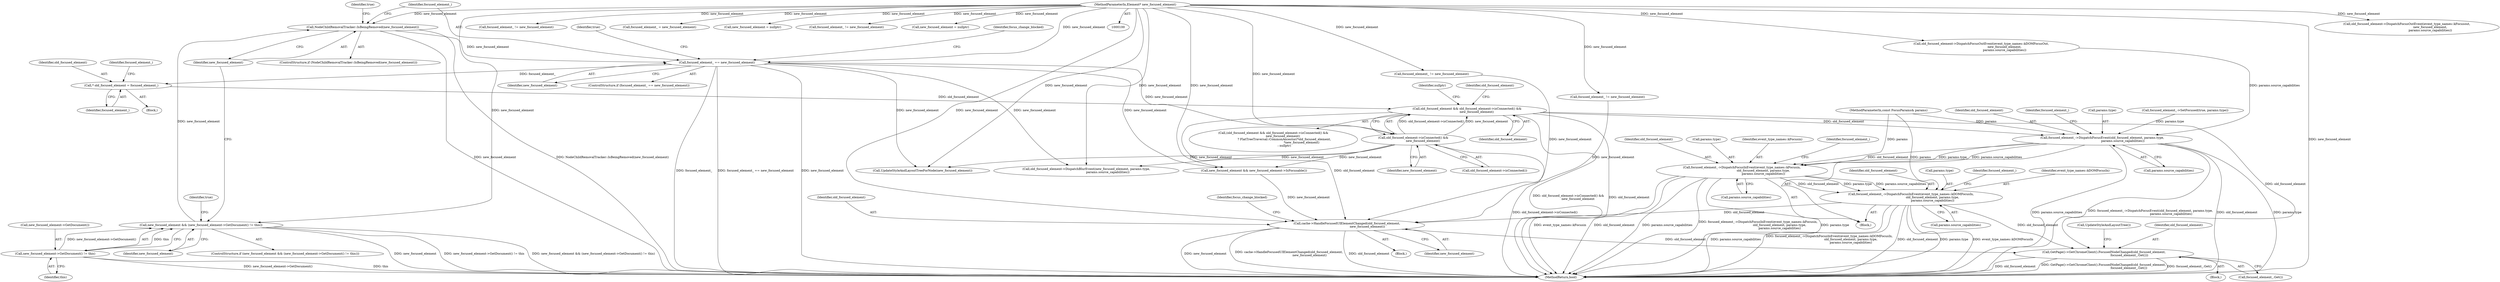 digraph "0_Chrome_c3957448cfc6e299165196a33cd954b790875fdb@pointer" {
"1000143" [label="(Call,old_focused_element && old_focused_element->isConnected() &&\n                    new_focused_element)"];
"1000132" [label="(Call,* old_focused_element = focused_element_)"];
"1000122" [label="(Call,focused_element_ == new_focused_element)"];
"1000117" [label="(Call,NodeChildRemovalTracker::IsBeingRemoved(new_focused_element))"];
"1000109" [label="(Call,new_focused_element && (new_focused_element->GetDocument() != this))"];
"1000101" [label="(MethodParameterIn,Element* new_focused_element)"];
"1000111" [label="(Call,new_focused_element->GetDocument() != this)"];
"1000145" [label="(Call,old_focused_element->isConnected() &&\n                    new_focused_element)"];
"1000291" [label="(Call,focused_element_->DispatchFocusEvent(old_focused_element, params.type,\n                                           params.source_capabilities))"];
"1000314" [label="(Call,focused_element_->DispatchFocusInEvent(event_type_names::kFocusin,\n                                             old_focused_element, params.type,\n                                             params.source_capabilities))"];
"1000338" [label="(Call,focused_element_->DispatchFocusInEvent(event_type_names::kDOMFocusIn,\n                                             old_focused_element, params.type,\n                                             params.source_capabilities))"];
"1000375" [label="(Call,cache->HandleFocusedUIElementChanged(old_focused_element,\n                                           new_focused_element))"];
"1000384" [label="(Call,GetPage()->GetChromeClient().FocusedNodeChanged(old_focused_element,\n                                                     focused_element_.Get()))"];
"1000290" [label="(Block,)"];
"1000316" [label="(Identifier,old_focused_element)"];
"1000187" [label="(Call,old_focused_element->DispatchFocusOutEvent(event_type_names::kFocusout,\n                                                 new_focused_element,\n                                                 params.source_capabilities))"];
"1000123" [label="(Identifier,focused_element_)"];
"1000113" [label="(Identifier,this)"];
"1000146" [label="(Call,old_focused_element->isConnected())"];
"1000339" [label="(Identifier,event_type_names::kDOMFocusIn)"];
"1000145" [label="(Call,old_focused_element->isConnected() &&\n                    new_focused_element)"];
"1000300" [label="(Call,focused_element_ != new_focused_element)"];
"1000386" [label="(Call,focused_element_.Get())"];
"1000344" [label="(Call,params.source_capabilities)"];
"1000376" [label="(Identifier,old_focused_element)"];
"1000142" [label="(Call,(old_focused_element && old_focused_element->isConnected() &&\n                    new_focused_element)\n                       ? FlatTreeTraversal::CommonAncestor(*old_focused_element,\n                                                           *new_focused_element)\n                       : nullptr)"];
"1000398" [label="(MethodReturn,bool)"];
"1000317" [label="(Call,params.type)"];
"1000193" [label="(Call,old_focused_element->DispatchFocusOutEvent(event_type_names::kDOMFocusOut,\n                                                 new_focused_element,\n                                                 params.source_capabilities))"];
"1000115" [label="(Identifier,true)"];
"1000348" [label="(Call,focused_element_ != new_focused_element)"];
"1000340" [label="(Identifier,old_focused_element)"];
"1000237" [label="(Call,focused_element_ = new_focused_element)"];
"1000170" [label="(Call,old_focused_element->DispatchBlurEvent(new_focused_element, params.type,\n                                             params.source_capabilities))"];
"1000383" [label="(Block,)"];
"1000150" [label="(Identifier,old_focused_element)"];
"1000315" [label="(Identifier,event_type_names::kFocusin)"];
"1000296" [label="(Call,params.source_capabilities)"];
"1000122" [label="(Call,focused_element_ == new_focused_element)"];
"1000320" [label="(Call,params.source_capabilities)"];
"1000338" [label="(Call,focused_element_->DispatchFocusInEvent(event_type_names::kDOMFocusIn,\n                                             old_focused_element, params.type,\n                                             params.source_capabilities))"];
"1000144" [label="(Identifier,old_focused_element)"];
"1000124" [label="(Identifier,new_focused_element)"];
"1000136" [label="(Identifier,focused_element_)"];
"1000143" [label="(Call,old_focused_element && old_focused_element->isConnected() &&\n                    new_focused_element)"];
"1000147" [label="(Identifier,new_focused_element)"];
"1000374" [label="(Block,)"];
"1000126" [label="(Identifier,true)"];
"1000381" [label="(Identifier,focus_change_blocked)"];
"1000134" [label="(Identifier,focused_element_)"];
"1000116" [label="(ControlStructure,if (NodeChildRemovalTracker::IsBeingRemoved(new_focused_element)))"];
"1000325" [label="(Identifier,focused_element_)"];
"1000293" [label="(Call,params.type)"];
"1000385" [label="(Identifier,old_focused_element)"];
"1000253" [label="(Call,focused_element_->SetFocused(true, params.type))"];
"1000292" [label="(Identifier,old_focused_element)"];
"1000184" [label="(Call,new_focused_element = nullptr)"];
"1000132" [label="(Call,* old_focused_element = focused_element_)"];
"1000117" [label="(Call,NodeChildRemovalTracker::IsBeingRemoved(new_focused_element))"];
"1000111" [label="(Call,new_focused_element->GetDocument() != this)"];
"1000108" [label="(ControlStructure,if (new_focused_element && (new_focused_element->GetDocument() != this)))"];
"1000384" [label="(Call,GetPage()->GetChromeClient().FocusedNodeChanged(old_focused_element,\n                                                     focused_element_.Get()))"];
"1000314" [label="(Call,focused_element_->DispatchFocusInEvent(event_type_names::kFocusin,\n                                             old_focused_element, params.type,\n                                             params.source_capabilities))"];
"1000109" [label="(Call,new_focused_element && (new_focused_element->GetDocument() != this))"];
"1000324" [label="(Call,focused_element_ != new_focused_element)"];
"1000387" [label="(Call,UpdateStyleAndLayoutTree())"];
"1000375" [label="(Call,cache->HandleFocusedUIElementChanged(old_focused_element,\n                                           new_focused_element))"];
"1000112" [label="(Call,new_focused_element->GetDocument())"];
"1000341" [label="(Call,params.type)"];
"1000301" [label="(Identifier,focused_element_)"];
"1000349" [label="(Identifier,focused_element_)"];
"1000153" [label="(Identifier,nullptr)"];
"1000102" [label="(MethodParameterIn,const FocusParams& params)"];
"1000213" [label="(Call,new_focused_element && new_focused_element->IsFocusable())"];
"1000101" [label="(MethodParameterIn,Element* new_focused_element)"];
"1000120" [label="(Identifier,true)"];
"1000377" [label="(Identifier,new_focused_element)"];
"1000291" [label="(Call,focused_element_->DispatchFocusEvent(old_focused_element, params.type,\n                                           params.source_capabilities))"];
"1000110" [label="(Identifier,new_focused_element)"];
"1000205" [label="(Call,new_focused_element = nullptr)"];
"1000129" [label="(Identifier,focus_change_blocked)"];
"1000133" [label="(Identifier,old_focused_element)"];
"1000118" [label="(Identifier,new_focused_element)"];
"1000121" [label="(ControlStructure,if (focused_element_ == new_focused_element))"];
"1000103" [label="(Block,)"];
"1000262" [label="(Call,focused_element_ != new_focused_element)"];
"1000210" [label="(Call,UpdateStyleAndLayoutTreeForNode(new_focused_element))"];
"1000143" -> "1000142"  [label="AST: "];
"1000143" -> "1000144"  [label="CFG: "];
"1000143" -> "1000145"  [label="CFG: "];
"1000144" -> "1000143"  [label="AST: "];
"1000145" -> "1000143"  [label="AST: "];
"1000150" -> "1000143"  [label="CFG: "];
"1000153" -> "1000143"  [label="CFG: "];
"1000143" -> "1000398"  [label="DDG: old_focused_element"];
"1000143" -> "1000398"  [label="DDG: old_focused_element->isConnected() &&\n                    new_focused_element"];
"1000132" -> "1000143"  [label="DDG: old_focused_element"];
"1000145" -> "1000143"  [label="DDG: old_focused_element->isConnected()"];
"1000145" -> "1000143"  [label="DDG: new_focused_element"];
"1000143" -> "1000291"  [label="DDG: old_focused_element"];
"1000143" -> "1000375"  [label="DDG: old_focused_element"];
"1000143" -> "1000384"  [label="DDG: old_focused_element"];
"1000132" -> "1000103"  [label="AST: "];
"1000132" -> "1000134"  [label="CFG: "];
"1000133" -> "1000132"  [label="AST: "];
"1000134" -> "1000132"  [label="AST: "];
"1000136" -> "1000132"  [label="CFG: "];
"1000122" -> "1000132"  [label="DDG: focused_element_"];
"1000122" -> "1000121"  [label="AST: "];
"1000122" -> "1000124"  [label="CFG: "];
"1000123" -> "1000122"  [label="AST: "];
"1000124" -> "1000122"  [label="AST: "];
"1000126" -> "1000122"  [label="CFG: "];
"1000129" -> "1000122"  [label="CFG: "];
"1000122" -> "1000398"  [label="DDG: focused_element_"];
"1000122" -> "1000398"  [label="DDG: focused_element_ == new_focused_element"];
"1000122" -> "1000398"  [label="DDG: new_focused_element"];
"1000117" -> "1000122"  [label="DDG: new_focused_element"];
"1000101" -> "1000122"  [label="DDG: new_focused_element"];
"1000122" -> "1000145"  [label="DDG: new_focused_element"];
"1000122" -> "1000170"  [label="DDG: new_focused_element"];
"1000122" -> "1000210"  [label="DDG: new_focused_element"];
"1000122" -> "1000213"  [label="DDG: new_focused_element"];
"1000117" -> "1000116"  [label="AST: "];
"1000117" -> "1000118"  [label="CFG: "];
"1000118" -> "1000117"  [label="AST: "];
"1000120" -> "1000117"  [label="CFG: "];
"1000123" -> "1000117"  [label="CFG: "];
"1000117" -> "1000398"  [label="DDG: NodeChildRemovalTracker::IsBeingRemoved(new_focused_element)"];
"1000117" -> "1000398"  [label="DDG: new_focused_element"];
"1000109" -> "1000117"  [label="DDG: new_focused_element"];
"1000101" -> "1000117"  [label="DDG: new_focused_element"];
"1000109" -> "1000108"  [label="AST: "];
"1000109" -> "1000110"  [label="CFG: "];
"1000109" -> "1000111"  [label="CFG: "];
"1000110" -> "1000109"  [label="AST: "];
"1000111" -> "1000109"  [label="AST: "];
"1000115" -> "1000109"  [label="CFG: "];
"1000118" -> "1000109"  [label="CFG: "];
"1000109" -> "1000398"  [label="DDG: new_focused_element"];
"1000109" -> "1000398"  [label="DDG: new_focused_element->GetDocument() != this"];
"1000109" -> "1000398"  [label="DDG: new_focused_element && (new_focused_element->GetDocument() != this)"];
"1000101" -> "1000109"  [label="DDG: new_focused_element"];
"1000111" -> "1000109"  [label="DDG: new_focused_element->GetDocument()"];
"1000111" -> "1000109"  [label="DDG: this"];
"1000101" -> "1000100"  [label="AST: "];
"1000101" -> "1000398"  [label="DDG: new_focused_element"];
"1000101" -> "1000145"  [label="DDG: new_focused_element"];
"1000101" -> "1000170"  [label="DDG: new_focused_element"];
"1000101" -> "1000184"  [label="DDG: new_focused_element"];
"1000101" -> "1000187"  [label="DDG: new_focused_element"];
"1000101" -> "1000193"  [label="DDG: new_focused_element"];
"1000101" -> "1000205"  [label="DDG: new_focused_element"];
"1000101" -> "1000210"  [label="DDG: new_focused_element"];
"1000101" -> "1000213"  [label="DDG: new_focused_element"];
"1000101" -> "1000237"  [label="DDG: new_focused_element"];
"1000101" -> "1000262"  [label="DDG: new_focused_element"];
"1000101" -> "1000300"  [label="DDG: new_focused_element"];
"1000101" -> "1000324"  [label="DDG: new_focused_element"];
"1000101" -> "1000348"  [label="DDG: new_focused_element"];
"1000101" -> "1000375"  [label="DDG: new_focused_element"];
"1000111" -> "1000113"  [label="CFG: "];
"1000112" -> "1000111"  [label="AST: "];
"1000113" -> "1000111"  [label="AST: "];
"1000111" -> "1000398"  [label="DDG: new_focused_element->GetDocument()"];
"1000111" -> "1000398"  [label="DDG: this"];
"1000145" -> "1000146"  [label="CFG: "];
"1000145" -> "1000147"  [label="CFG: "];
"1000146" -> "1000145"  [label="AST: "];
"1000147" -> "1000145"  [label="AST: "];
"1000145" -> "1000398"  [label="DDG: old_focused_element->isConnected()"];
"1000145" -> "1000170"  [label="DDG: new_focused_element"];
"1000145" -> "1000210"  [label="DDG: new_focused_element"];
"1000145" -> "1000213"  [label="DDG: new_focused_element"];
"1000291" -> "1000290"  [label="AST: "];
"1000291" -> "1000296"  [label="CFG: "];
"1000292" -> "1000291"  [label="AST: "];
"1000293" -> "1000291"  [label="AST: "];
"1000296" -> "1000291"  [label="AST: "];
"1000301" -> "1000291"  [label="CFG: "];
"1000291" -> "1000398"  [label="DDG: focused_element_->DispatchFocusEvent(old_focused_element, params.type,\n                                           params.source_capabilities)"];
"1000291" -> "1000398"  [label="DDG: old_focused_element"];
"1000291" -> "1000398"  [label="DDG: params.type"];
"1000291" -> "1000398"  [label="DDG: params.source_capabilities"];
"1000253" -> "1000291"  [label="DDG: params.type"];
"1000102" -> "1000291"  [label="DDG: params"];
"1000193" -> "1000291"  [label="DDG: params.source_capabilities"];
"1000291" -> "1000314"  [label="DDG: old_focused_element"];
"1000291" -> "1000314"  [label="DDG: params.type"];
"1000291" -> "1000314"  [label="DDG: params.source_capabilities"];
"1000314" -> "1000290"  [label="AST: "];
"1000314" -> "1000320"  [label="CFG: "];
"1000315" -> "1000314"  [label="AST: "];
"1000316" -> "1000314"  [label="AST: "];
"1000317" -> "1000314"  [label="AST: "];
"1000320" -> "1000314"  [label="AST: "];
"1000325" -> "1000314"  [label="CFG: "];
"1000314" -> "1000398"  [label="DDG: event_type_names::kFocusin"];
"1000314" -> "1000398"  [label="DDG: old_focused_element"];
"1000314" -> "1000398"  [label="DDG: params.source_capabilities"];
"1000314" -> "1000398"  [label="DDG: focused_element_->DispatchFocusInEvent(event_type_names::kFocusin,\n                                             old_focused_element, params.type,\n                                             params.source_capabilities)"];
"1000314" -> "1000398"  [label="DDG: params.type"];
"1000102" -> "1000314"  [label="DDG: params"];
"1000314" -> "1000338"  [label="DDG: old_focused_element"];
"1000314" -> "1000338"  [label="DDG: params.type"];
"1000314" -> "1000338"  [label="DDG: params.source_capabilities"];
"1000338" -> "1000290"  [label="AST: "];
"1000338" -> "1000344"  [label="CFG: "];
"1000339" -> "1000338"  [label="AST: "];
"1000340" -> "1000338"  [label="AST: "];
"1000341" -> "1000338"  [label="AST: "];
"1000344" -> "1000338"  [label="AST: "];
"1000349" -> "1000338"  [label="CFG: "];
"1000338" -> "1000398"  [label="DDG: event_type_names::kDOMFocusIn"];
"1000338" -> "1000398"  [label="DDG: params.source_capabilities"];
"1000338" -> "1000398"  [label="DDG: focused_element_->DispatchFocusInEvent(event_type_names::kDOMFocusIn,\n                                             old_focused_element, params.type,\n                                             params.source_capabilities)"];
"1000338" -> "1000398"  [label="DDG: old_focused_element"];
"1000338" -> "1000398"  [label="DDG: params.type"];
"1000102" -> "1000338"  [label="DDG: params"];
"1000338" -> "1000375"  [label="DDG: old_focused_element"];
"1000338" -> "1000384"  [label="DDG: old_focused_element"];
"1000375" -> "1000374"  [label="AST: "];
"1000375" -> "1000377"  [label="CFG: "];
"1000376" -> "1000375"  [label="AST: "];
"1000377" -> "1000375"  [label="AST: "];
"1000381" -> "1000375"  [label="CFG: "];
"1000375" -> "1000398"  [label="DDG: old_focused_element"];
"1000375" -> "1000398"  [label="DDG: new_focused_element"];
"1000375" -> "1000398"  [label="DDG: cache->HandleFocusedUIElementChanged(old_focused_element,\n                                           new_focused_element)"];
"1000213" -> "1000375"  [label="DDG: new_focused_element"];
"1000262" -> "1000375"  [label="DDG: new_focused_element"];
"1000348" -> "1000375"  [label="DDG: new_focused_element"];
"1000375" -> "1000384"  [label="DDG: old_focused_element"];
"1000384" -> "1000383"  [label="AST: "];
"1000384" -> "1000386"  [label="CFG: "];
"1000385" -> "1000384"  [label="AST: "];
"1000386" -> "1000384"  [label="AST: "];
"1000387" -> "1000384"  [label="CFG: "];
"1000384" -> "1000398"  [label="DDG: GetPage()->GetChromeClient().FocusedNodeChanged(old_focused_element,\n                                                     focused_element_.Get())"];
"1000384" -> "1000398"  [label="DDG: focused_element_.Get()"];
"1000384" -> "1000398"  [label="DDG: old_focused_element"];
}
